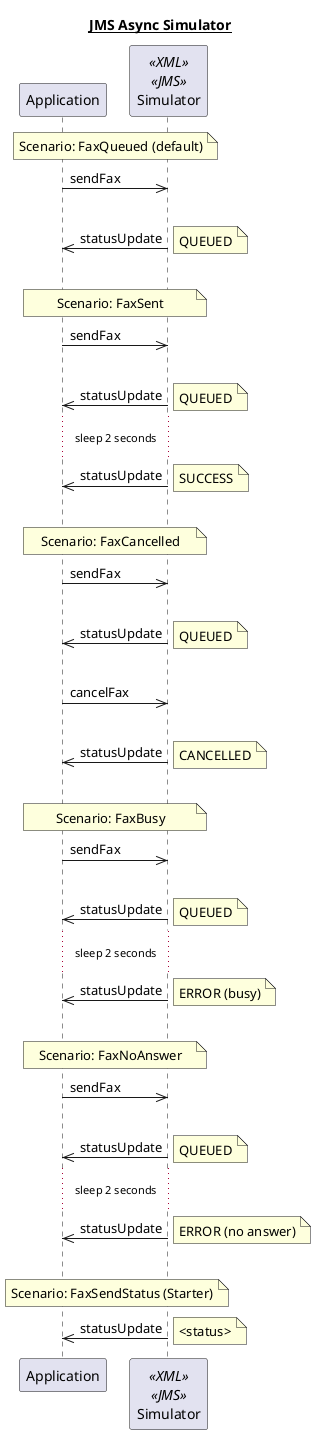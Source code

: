 @startuml

title __JMS Async Simulator__

participant "Application" as Application
participant "Simulator" as Simulator  <<XML>> <<JMS>>

note over Application, Simulator
Scenario: FaxQueued (default)
end note

Application ->> Simulator : sendFax

|||

Simulator ->> Application : statusUpdate
note right: QUEUED

|||

note over Application, Simulator
Scenario: FaxSent
end note

Application ->> Simulator : sendFax

|||

Simulator ->> Application : statusUpdate
note right: QUEUED

... sleep 2 seconds ...

Simulator ->> Application : statusUpdate
note right: SUCCESS

|||

note over Application, Simulator
Scenario: FaxCancelled
end note

Application ->> Simulator : sendFax

|||

Simulator ->> Application : statusUpdate
note right: QUEUED

|||

Application ->> Simulator : cancelFax

|||

Simulator ->> Application : statusUpdate
note right: CANCELLED

|||

note over Application, Simulator
Scenario: FaxBusy
end note

Application ->> Simulator : sendFax

|||

Simulator ->> Application : statusUpdate
note right: QUEUED

... sleep 2 seconds ...

Simulator ->> Application : statusUpdate
note right: ERROR (busy)

|||

note over Application, Simulator
Scenario: FaxNoAnswer
end note

Application ->> Simulator : sendFax

|||

Simulator ->> Application : statusUpdate
note right: QUEUED

... sleep 2 seconds ...

Simulator ->> Application : statusUpdate
note right: ERROR (no answer)

|||

note over Application, Simulator
Scenario: FaxSendStatus (Starter)
end note

Simulator ->> Application : statusUpdate
note right: <status>

@enduml